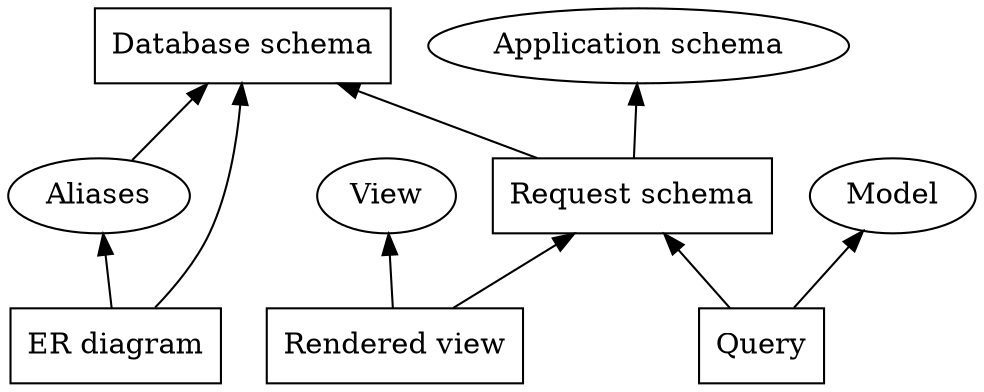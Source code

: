 digraph database_schema {
	rankdir=TB;

	database_schema [label="Database schema" shape="rect"];
	aliases [label="Aliases"];
	er_diagram [label="ER diagram" shape="rect"];
	application_schema [label="Application schema"];
	request_schema [label="Request schema" shape="rect"];
	view [label="View"];
	rendered_view [label="Rendered view" shape="rect"];
	model [label="Model"];
	query [label="Query" shape="rect"];

	database_schema -> aliases [dir="back"];
	database_schema -> er_diagram [dir="back"];
	aliases -> er_diagram [dir="back"];
	database_schema -> request_schema [dir="back"];
	application_schema -> request_schema [dir="back"];
	request_schema -> rendered_view [dir="back"];
	view -> rendered_view [dir="back"];
	request_schema -> query [dir="back"];
	model -> query [dir="back"];
}
